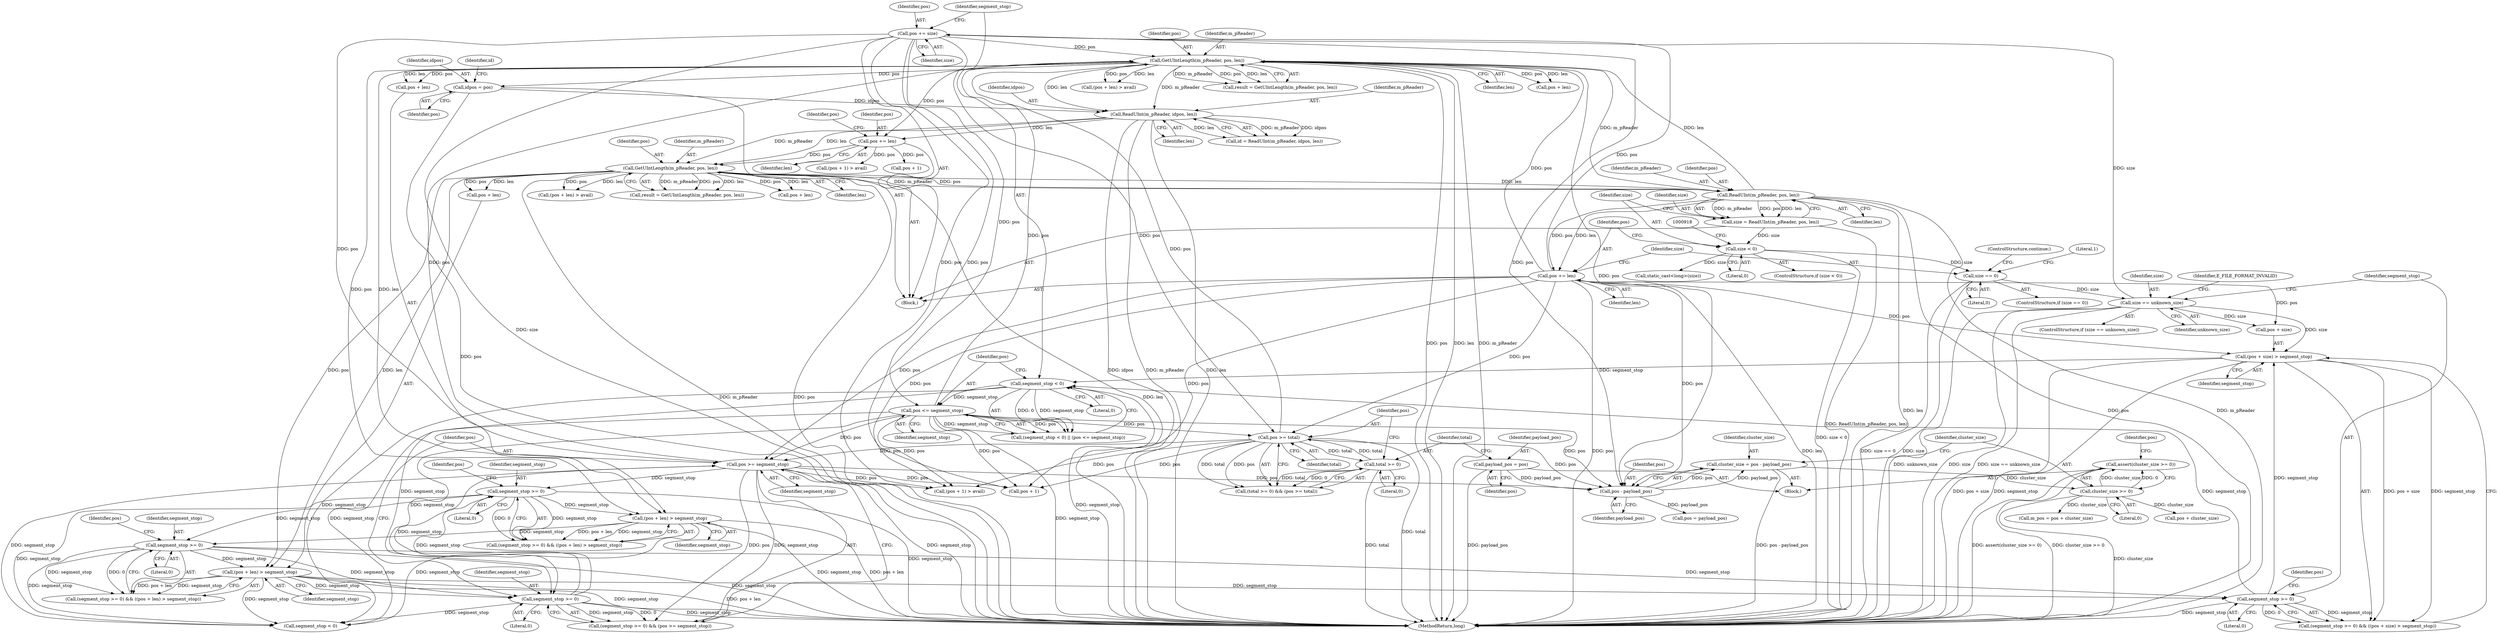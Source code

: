 digraph "0_Android_04839626ed859623901ebd3a5fd483982186b59d_26@API" {
"1000964" [label="(Call,assert(cluster_size >= 0))"];
"1000965" [label="(Call,cluster_size >= 0)"];
"1000959" [label="(Call,cluster_size = pos - payload_pos)"];
"1000961" [label="(Call,pos - payload_pos)"];
"1000948" [label="(Call,pos += size)"];
"1000931" [label="(Call,size == unknown_size)"];
"1000924" [label="(Call,size == 0)"];
"1000913" [label="(Call,size < 0)"];
"1000906" [label="(Call,size = ReadUInt(m_pReader, pos, len))"];
"1000908" [label="(Call,ReadUInt(m_pReader, pos, len))"];
"1000867" [label="(Call,GetUIntLength(m_pReader, pos, len))"];
"1000816" [label="(Call,ReadUInt(m_pReader, idpos, len))"];
"1000771" [label="(Call,GetUIntLength(m_pReader, pos, len))"];
"1000743" [label="(Call,pos >= total)"];
"1000920" [label="(Call,pos += len)"];
"1000956" [label="(Call,pos <= segment_stop)"];
"1000953" [label="(Call,segment_stop < 0)"];
"1000938" [label="(Call,segment_stop >= 0)"];
"1000890" [label="(Call,(pos + len) > segment_stop)"];
"1000887" [label="(Call,segment_stop >= 0)"];
"1000791" [label="(Call,segment_stop >= 0)"];
"1000752" [label="(Call,pos >= segment_stop)"];
"1000749" [label="(Call,segment_stop >= 0)"];
"1000794" [label="(Call,(pos + len) > segment_stop)"];
"1000941" [label="(Call,(pos + size) > segment_stop)"];
"1000740" [label="(Call,total >= 0)"];
"1000810" [label="(Call,idpos = pos)"];
"1000850" [label="(Call,pos += len)"];
"1000733" [label="(Call,payload_pos = pos)"];
"1000939" [label="(Identifier,segment_stop)"];
"1000914" [label="(Identifier,size)"];
"1000811" [label="(Identifier,idpos)"];
"1000810" [label="(Call,idpos = pos)"];
"1000889" [label="(Literal,0)"];
"1000791" [label="(Call,segment_stop >= 0)"];
"1000932" [label="(Identifier,size)"];
"1000909" [label="(Identifier,m_pReader)"];
"1000818" [label="(Identifier,idpos)"];
"1000865" [label="(Call,result = GetUIntLength(m_pReader, pos, len))"];
"1001014" [label="(Call,segment_stop < 0)"];
"1000812" [label="(Identifier,pos)"];
"1000754" [label="(Identifier,segment_stop)"];
"1000959" [label="(Call,cluster_size = pos - payload_pos)"];
"1000967" [label="(Literal,0)"];
"1000886" [label="(Call,(segment_stop >= 0) && ((pos + len) > segment_stop))"];
"1000850" [label="(Call,pos += len)"];
"1000906" [label="(Call,size = ReadUInt(m_pReader, pos, len))"];
"1000956" [label="(Call,pos <= segment_stop)"];
"1000794" [label="(Call,(pos + len) > segment_stop)"];
"1000962" [label="(Identifier,pos)"];
"1000751" [label="(Literal,0)"];
"1000927" [label="(ControlStructure,continue;)"];
"1000748" [label="(Call,(segment_stop >= 0) && (pos >= segment_stop))"];
"1000920" [label="(Call,pos += len)"];
"1000943" [label="(Identifier,pos)"];
"1000790" [label="(Call,(segment_stop >= 0) && ((pos + len) > segment_stop))"];
"1000867" [label="(Call,GetUIntLength(m_pReader, pos, len))"];
"1000938" [label="(Call,segment_stop >= 0)"];
"1000963" [label="(Identifier,payload_pos)"];
"1000868" [label="(Identifier,m_pReader)"];
"1000929" [label="(Literal,1)"];
"1000922" [label="(Identifier,len)"];
"1000952" [label="(Call,(segment_stop < 0) || (pos <= segment_stop))"];
"1001009" [label="(Call,pos + cluster_size)"];
"1000955" [label="(Literal,0)"];
"1000750" [label="(Identifier,segment_stop)"];
"1000948" [label="(Call,pos += size)"];
"1001007" [label="(Call,m_pos = pos + cluster_size)"];
"1000744" [label="(Identifier,pos)"];
"1000772" [label="(Identifier,m_pReader)"];
"1000891" [label="(Call,pos + len)"];
"1000960" [label="(Identifier,cluster_size)"];
"1000945" [label="(Identifier,segment_stop)"];
"1000774" [label="(Identifier,len)"];
"1000913" [label="(Call,size < 0)"];
"1000745" [label="(Identifier,total)"];
"1000899" [label="(Call,pos + len)"];
"1000798" [label="(Identifier,segment_stop)"];
"1000910" [label="(Identifier,pos)"];
"1000961" [label="(Call,pos - payload_pos)"];
"1000739" [label="(Call,(total >= 0) && (pos >= total))"];
"1000757" [label="(Call,(pos + 1) > avail)"];
"1000792" [label="(Identifier,segment_stop)"];
"1000802" [label="(Call,(pos + len) > avail)"];
"1000771" [label="(Call,GetUIntLength(m_pReader, pos, len))"];
"1000740" [label="(Call,total >= 0)"];
"1000735" [label="(Identifier,pos)"];
"1001022" [label="(MethodReturn,long)"];
"1000921" [label="(Identifier,pos)"];
"1000935" [label="(Identifier,E_FILE_FORMAT_INVALID)"];
"1000925" [label="(Identifier,size)"];
"1000856" [label="(Identifier,pos)"];
"1000957" [label="(Identifier,pos)"];
"1000737" [label="(Block,)"];
"1000870" [label="(Identifier,len)"];
"1000954" [label="(Identifier,segment_stop)"];
"1000793" [label="(Literal,0)"];
"1000966" [label="(Identifier,cluster_size)"];
"1000888" [label="(Identifier,segment_stop)"];
"1000741" [label="(Identifier,total)"];
"1000898" [label="(Call,(pos + len) > avail)"];
"1000819" [label="(Identifier,len)"];
"1000937" [label="(Call,(segment_stop >= 0) && ((pos + size) > segment_stop))"];
"1000731" [label="(Block,)"];
"1000907" [label="(Identifier,size)"];
"1000758" [label="(Call,pos + 1)"];
"1000933" [label="(Identifier,unknown_size)"];
"1000968" [label="(Call,pos = payload_pos)"];
"1000964" [label="(Call,assert(cluster_size >= 0))"];
"1000931" [label="(Call,size == unknown_size)"];
"1000949" [label="(Identifier,pos)"];
"1000892" [label="(Identifier,pos)"];
"1000796" [label="(Identifier,pos)"];
"1000815" [label="(Identifier,id)"];
"1000852" [label="(Identifier,len)"];
"1000816" [label="(Call,ReadUInt(m_pReader, idpos, len))"];
"1000795" [label="(Call,pos + len)"];
"1000950" [label="(Identifier,size)"];
"1000965" [label="(Call,cluster_size >= 0)"];
"1000851" [label="(Identifier,pos)"];
"1000894" [label="(Identifier,segment_stop)"];
"1000912" [label="(ControlStructure,if (size < 0))"];
"1000869" [label="(Identifier,pos)"];
"1000855" [label="(Call,pos + 1)"];
"1000930" [label="(ControlStructure,if (size == unknown_size))"];
"1000923" [label="(ControlStructure,if (size == 0))"];
"1000752" [label="(Call,pos >= segment_stop)"];
"1000769" [label="(Call,result = GetUIntLength(m_pReader, pos, len))"];
"1000817" [label="(Identifier,m_pReader)"];
"1000969" [label="(Identifier,pos)"];
"1000749" [label="(Call,segment_stop >= 0)"];
"1000958" [label="(Identifier,segment_stop)"];
"1000803" [label="(Call,pos + len)"];
"1000733" [label="(Call,payload_pos = pos)"];
"1000953" [label="(Call,segment_stop < 0)"];
"1000911" [label="(Identifier,len)"];
"1000940" [label="(Literal,0)"];
"1000734" [label="(Identifier,payload_pos)"];
"1000942" [label="(Call,pos + size)"];
"1000917" [label="(Call,static_cast<long>(size))"];
"1000814" [label="(Call,id = ReadUInt(m_pReader, idpos, len))"];
"1000743" [label="(Call,pos >= total)"];
"1000753" [label="(Identifier,pos)"];
"1000908" [label="(Call,ReadUInt(m_pReader, pos, len))"];
"1000924" [label="(Call,size == 0)"];
"1000941" [label="(Call,(pos + size) > segment_stop)"];
"1000915" [label="(Literal,0)"];
"1000773" [label="(Identifier,pos)"];
"1000890" [label="(Call,(pos + len) > segment_stop)"];
"1000926" [label="(Literal,0)"];
"1000742" [label="(Literal,0)"];
"1000887" [label="(Call,segment_stop >= 0)"];
"1000854" [label="(Call,(pos + 1) > avail)"];
"1000964" -> "1000731"  [label="AST: "];
"1000964" -> "1000965"  [label="CFG: "];
"1000965" -> "1000964"  [label="AST: "];
"1000969" -> "1000964"  [label="CFG: "];
"1000964" -> "1001022"  [label="DDG: cluster_size >= 0"];
"1000964" -> "1001022"  [label="DDG: assert(cluster_size >= 0)"];
"1000965" -> "1000964"  [label="DDG: cluster_size"];
"1000965" -> "1000964"  [label="DDG: 0"];
"1000965" -> "1000967"  [label="CFG: "];
"1000966" -> "1000965"  [label="AST: "];
"1000967" -> "1000965"  [label="AST: "];
"1000965" -> "1001022"  [label="DDG: cluster_size"];
"1000959" -> "1000965"  [label="DDG: cluster_size"];
"1000965" -> "1001007"  [label="DDG: cluster_size"];
"1000965" -> "1001009"  [label="DDG: cluster_size"];
"1000959" -> "1000731"  [label="AST: "];
"1000959" -> "1000961"  [label="CFG: "];
"1000960" -> "1000959"  [label="AST: "];
"1000961" -> "1000959"  [label="AST: "];
"1000966" -> "1000959"  [label="CFG: "];
"1000959" -> "1001022"  [label="DDG: pos - payload_pos"];
"1000961" -> "1000959"  [label="DDG: pos"];
"1000961" -> "1000959"  [label="DDG: payload_pos"];
"1000961" -> "1000963"  [label="CFG: "];
"1000962" -> "1000961"  [label="AST: "];
"1000963" -> "1000961"  [label="AST: "];
"1000948" -> "1000961"  [label="DDG: pos"];
"1000743" -> "1000961"  [label="DDG: pos"];
"1000920" -> "1000961"  [label="DDG: pos"];
"1000956" -> "1000961"  [label="DDG: pos"];
"1000752" -> "1000961"  [label="DDG: pos"];
"1000771" -> "1000961"  [label="DDG: pos"];
"1000733" -> "1000961"  [label="DDG: payload_pos"];
"1000961" -> "1000968"  [label="DDG: payload_pos"];
"1000948" -> "1000737"  [label="AST: "];
"1000948" -> "1000950"  [label="CFG: "];
"1000949" -> "1000948"  [label="AST: "];
"1000950" -> "1000948"  [label="AST: "];
"1000954" -> "1000948"  [label="CFG: "];
"1000948" -> "1001022"  [label="DDG: size"];
"1000948" -> "1000743"  [label="DDG: pos"];
"1000948" -> "1000752"  [label="DDG: pos"];
"1000948" -> "1000757"  [label="DDG: pos"];
"1000948" -> "1000758"  [label="DDG: pos"];
"1000948" -> "1000771"  [label="DDG: pos"];
"1000931" -> "1000948"  [label="DDG: size"];
"1000920" -> "1000948"  [label="DDG: pos"];
"1000948" -> "1000956"  [label="DDG: pos"];
"1000931" -> "1000930"  [label="AST: "];
"1000931" -> "1000933"  [label="CFG: "];
"1000932" -> "1000931"  [label="AST: "];
"1000933" -> "1000931"  [label="AST: "];
"1000935" -> "1000931"  [label="CFG: "];
"1000939" -> "1000931"  [label="CFG: "];
"1000931" -> "1001022"  [label="DDG: unknown_size"];
"1000931" -> "1001022"  [label="DDG: size"];
"1000931" -> "1001022"  [label="DDG: size == unknown_size"];
"1000924" -> "1000931"  [label="DDG: size"];
"1000931" -> "1000941"  [label="DDG: size"];
"1000931" -> "1000942"  [label="DDG: size"];
"1000924" -> "1000923"  [label="AST: "];
"1000924" -> "1000926"  [label="CFG: "];
"1000925" -> "1000924"  [label="AST: "];
"1000926" -> "1000924"  [label="AST: "];
"1000927" -> "1000924"  [label="CFG: "];
"1000929" -> "1000924"  [label="CFG: "];
"1000924" -> "1001022"  [label="DDG: size"];
"1000924" -> "1001022"  [label="DDG: size == 0"];
"1000913" -> "1000924"  [label="DDG: size"];
"1000913" -> "1000912"  [label="AST: "];
"1000913" -> "1000915"  [label="CFG: "];
"1000914" -> "1000913"  [label="AST: "];
"1000915" -> "1000913"  [label="AST: "];
"1000918" -> "1000913"  [label="CFG: "];
"1000921" -> "1000913"  [label="CFG: "];
"1000913" -> "1001022"  [label="DDG: size < 0"];
"1000906" -> "1000913"  [label="DDG: size"];
"1000913" -> "1000917"  [label="DDG: size"];
"1000906" -> "1000737"  [label="AST: "];
"1000906" -> "1000908"  [label="CFG: "];
"1000907" -> "1000906"  [label="AST: "];
"1000908" -> "1000906"  [label="AST: "];
"1000914" -> "1000906"  [label="CFG: "];
"1000906" -> "1001022"  [label="DDG: ReadUInt(m_pReader, pos, len)"];
"1000908" -> "1000906"  [label="DDG: m_pReader"];
"1000908" -> "1000906"  [label="DDG: pos"];
"1000908" -> "1000906"  [label="DDG: len"];
"1000908" -> "1000911"  [label="CFG: "];
"1000909" -> "1000908"  [label="AST: "];
"1000910" -> "1000908"  [label="AST: "];
"1000911" -> "1000908"  [label="AST: "];
"1000908" -> "1001022"  [label="DDG: len"];
"1000908" -> "1001022"  [label="DDG: pos"];
"1000908" -> "1001022"  [label="DDG: m_pReader"];
"1000908" -> "1000771"  [label="DDG: m_pReader"];
"1000908" -> "1000771"  [label="DDG: len"];
"1000867" -> "1000908"  [label="DDG: m_pReader"];
"1000867" -> "1000908"  [label="DDG: pos"];
"1000867" -> "1000908"  [label="DDG: len"];
"1000908" -> "1000920"  [label="DDG: len"];
"1000908" -> "1000920"  [label="DDG: pos"];
"1000867" -> "1000865"  [label="AST: "];
"1000867" -> "1000870"  [label="CFG: "];
"1000868" -> "1000867"  [label="AST: "];
"1000869" -> "1000867"  [label="AST: "];
"1000870" -> "1000867"  [label="AST: "];
"1000865" -> "1000867"  [label="CFG: "];
"1000867" -> "1001022"  [label="DDG: len"];
"1000867" -> "1001022"  [label="DDG: m_pReader"];
"1000867" -> "1001022"  [label="DDG: pos"];
"1000867" -> "1000865"  [label="DDG: m_pReader"];
"1000867" -> "1000865"  [label="DDG: pos"];
"1000867" -> "1000865"  [label="DDG: len"];
"1000816" -> "1000867"  [label="DDG: m_pReader"];
"1000816" -> "1000867"  [label="DDG: len"];
"1000850" -> "1000867"  [label="DDG: pos"];
"1000867" -> "1000890"  [label="DDG: pos"];
"1000867" -> "1000890"  [label="DDG: len"];
"1000867" -> "1000891"  [label="DDG: pos"];
"1000867" -> "1000891"  [label="DDG: len"];
"1000867" -> "1000898"  [label="DDG: pos"];
"1000867" -> "1000898"  [label="DDG: len"];
"1000867" -> "1000899"  [label="DDG: pos"];
"1000867" -> "1000899"  [label="DDG: len"];
"1000816" -> "1000814"  [label="AST: "];
"1000816" -> "1000819"  [label="CFG: "];
"1000817" -> "1000816"  [label="AST: "];
"1000818" -> "1000816"  [label="AST: "];
"1000819" -> "1000816"  [label="AST: "];
"1000814" -> "1000816"  [label="CFG: "];
"1000816" -> "1001022"  [label="DDG: idpos"];
"1000816" -> "1001022"  [label="DDG: m_pReader"];
"1000816" -> "1001022"  [label="DDG: len"];
"1000816" -> "1000814"  [label="DDG: m_pReader"];
"1000816" -> "1000814"  [label="DDG: idpos"];
"1000816" -> "1000814"  [label="DDG: len"];
"1000771" -> "1000816"  [label="DDG: m_pReader"];
"1000771" -> "1000816"  [label="DDG: len"];
"1000810" -> "1000816"  [label="DDG: idpos"];
"1000816" -> "1000850"  [label="DDG: len"];
"1000771" -> "1000769"  [label="AST: "];
"1000771" -> "1000774"  [label="CFG: "];
"1000772" -> "1000771"  [label="AST: "];
"1000773" -> "1000771"  [label="AST: "];
"1000774" -> "1000771"  [label="AST: "];
"1000769" -> "1000771"  [label="CFG: "];
"1000771" -> "1001022"  [label="DDG: pos"];
"1000771" -> "1001022"  [label="DDG: len"];
"1000771" -> "1001022"  [label="DDG: m_pReader"];
"1000771" -> "1000769"  [label="DDG: m_pReader"];
"1000771" -> "1000769"  [label="DDG: pos"];
"1000771" -> "1000769"  [label="DDG: len"];
"1000743" -> "1000771"  [label="DDG: pos"];
"1000920" -> "1000771"  [label="DDG: pos"];
"1000956" -> "1000771"  [label="DDG: pos"];
"1000752" -> "1000771"  [label="DDG: pos"];
"1000771" -> "1000794"  [label="DDG: pos"];
"1000771" -> "1000794"  [label="DDG: len"];
"1000771" -> "1000795"  [label="DDG: pos"];
"1000771" -> "1000795"  [label="DDG: len"];
"1000771" -> "1000802"  [label="DDG: pos"];
"1000771" -> "1000802"  [label="DDG: len"];
"1000771" -> "1000803"  [label="DDG: pos"];
"1000771" -> "1000803"  [label="DDG: len"];
"1000771" -> "1000810"  [label="DDG: pos"];
"1000771" -> "1000850"  [label="DDG: pos"];
"1000743" -> "1000739"  [label="AST: "];
"1000743" -> "1000745"  [label="CFG: "];
"1000744" -> "1000743"  [label="AST: "];
"1000745" -> "1000743"  [label="AST: "];
"1000739" -> "1000743"  [label="CFG: "];
"1000743" -> "1001022"  [label="DDG: total"];
"1000743" -> "1000740"  [label="DDG: total"];
"1000743" -> "1000739"  [label="DDG: pos"];
"1000743" -> "1000739"  [label="DDG: total"];
"1000920" -> "1000743"  [label="DDG: pos"];
"1000956" -> "1000743"  [label="DDG: pos"];
"1000740" -> "1000743"  [label="DDG: total"];
"1000743" -> "1000752"  [label="DDG: pos"];
"1000743" -> "1000757"  [label="DDG: pos"];
"1000743" -> "1000758"  [label="DDG: pos"];
"1000920" -> "1000737"  [label="AST: "];
"1000920" -> "1000922"  [label="CFG: "];
"1000921" -> "1000920"  [label="AST: "];
"1000922" -> "1000920"  [label="AST: "];
"1000925" -> "1000920"  [label="CFG: "];
"1000920" -> "1001022"  [label="DDG: pos"];
"1000920" -> "1001022"  [label="DDG: len"];
"1000920" -> "1000752"  [label="DDG: pos"];
"1000920" -> "1000757"  [label="DDG: pos"];
"1000920" -> "1000758"  [label="DDG: pos"];
"1000920" -> "1000941"  [label="DDG: pos"];
"1000920" -> "1000942"  [label="DDG: pos"];
"1000956" -> "1000952"  [label="AST: "];
"1000956" -> "1000958"  [label="CFG: "];
"1000957" -> "1000956"  [label="AST: "];
"1000958" -> "1000956"  [label="AST: "];
"1000952" -> "1000956"  [label="CFG: "];
"1000956" -> "1001022"  [label="DDG: segment_stop"];
"1000956" -> "1000749"  [label="DDG: segment_stop"];
"1000956" -> "1000752"  [label="DDG: pos"];
"1000956" -> "1000757"  [label="DDG: pos"];
"1000956" -> "1000758"  [label="DDG: pos"];
"1000956" -> "1000952"  [label="DDG: pos"];
"1000956" -> "1000952"  [label="DDG: segment_stop"];
"1000953" -> "1000956"  [label="DDG: segment_stop"];
"1000956" -> "1001014"  [label="DDG: segment_stop"];
"1000953" -> "1000952"  [label="AST: "];
"1000953" -> "1000955"  [label="CFG: "];
"1000954" -> "1000953"  [label="AST: "];
"1000955" -> "1000953"  [label="AST: "];
"1000957" -> "1000953"  [label="CFG: "];
"1000952" -> "1000953"  [label="CFG: "];
"1000953" -> "1001022"  [label="DDG: segment_stop"];
"1000953" -> "1000749"  [label="DDG: segment_stop"];
"1000953" -> "1000952"  [label="DDG: segment_stop"];
"1000953" -> "1000952"  [label="DDG: 0"];
"1000938" -> "1000953"  [label="DDG: segment_stop"];
"1000941" -> "1000953"  [label="DDG: segment_stop"];
"1000953" -> "1001014"  [label="DDG: segment_stop"];
"1000938" -> "1000937"  [label="AST: "];
"1000938" -> "1000940"  [label="CFG: "];
"1000939" -> "1000938"  [label="AST: "];
"1000940" -> "1000938"  [label="AST: "];
"1000943" -> "1000938"  [label="CFG: "];
"1000937" -> "1000938"  [label="CFG: "];
"1000938" -> "1001022"  [label="DDG: segment_stop"];
"1000938" -> "1000937"  [label="DDG: segment_stop"];
"1000938" -> "1000937"  [label="DDG: 0"];
"1000890" -> "1000938"  [label="DDG: segment_stop"];
"1000887" -> "1000938"  [label="DDG: segment_stop"];
"1000938" -> "1000941"  [label="DDG: segment_stop"];
"1000890" -> "1000886"  [label="AST: "];
"1000890" -> "1000894"  [label="CFG: "];
"1000891" -> "1000890"  [label="AST: "];
"1000894" -> "1000890"  [label="AST: "];
"1000886" -> "1000890"  [label="CFG: "];
"1000890" -> "1001022"  [label="DDG: pos + len"];
"1000890" -> "1001022"  [label="DDG: segment_stop"];
"1000890" -> "1000749"  [label="DDG: segment_stop"];
"1000890" -> "1000886"  [label="DDG: pos + len"];
"1000890" -> "1000886"  [label="DDG: segment_stop"];
"1000887" -> "1000890"  [label="DDG: segment_stop"];
"1000890" -> "1001014"  [label="DDG: segment_stop"];
"1000887" -> "1000886"  [label="AST: "];
"1000887" -> "1000889"  [label="CFG: "];
"1000888" -> "1000887"  [label="AST: "];
"1000889" -> "1000887"  [label="AST: "];
"1000892" -> "1000887"  [label="CFG: "];
"1000886" -> "1000887"  [label="CFG: "];
"1000887" -> "1001022"  [label="DDG: segment_stop"];
"1000887" -> "1000749"  [label="DDG: segment_stop"];
"1000887" -> "1000886"  [label="DDG: segment_stop"];
"1000887" -> "1000886"  [label="DDG: 0"];
"1000791" -> "1000887"  [label="DDG: segment_stop"];
"1000794" -> "1000887"  [label="DDG: segment_stop"];
"1000887" -> "1001014"  [label="DDG: segment_stop"];
"1000791" -> "1000790"  [label="AST: "];
"1000791" -> "1000793"  [label="CFG: "];
"1000792" -> "1000791"  [label="AST: "];
"1000793" -> "1000791"  [label="AST: "];
"1000796" -> "1000791"  [label="CFG: "];
"1000790" -> "1000791"  [label="CFG: "];
"1000791" -> "1001022"  [label="DDG: segment_stop"];
"1000791" -> "1000790"  [label="DDG: segment_stop"];
"1000791" -> "1000790"  [label="DDG: 0"];
"1000752" -> "1000791"  [label="DDG: segment_stop"];
"1000749" -> "1000791"  [label="DDG: segment_stop"];
"1000791" -> "1000794"  [label="DDG: segment_stop"];
"1000791" -> "1001014"  [label="DDG: segment_stop"];
"1000752" -> "1000748"  [label="AST: "];
"1000752" -> "1000754"  [label="CFG: "];
"1000753" -> "1000752"  [label="AST: "];
"1000754" -> "1000752"  [label="AST: "];
"1000748" -> "1000752"  [label="CFG: "];
"1000752" -> "1001022"  [label="DDG: segment_stop"];
"1000752" -> "1000748"  [label="DDG: pos"];
"1000752" -> "1000748"  [label="DDG: segment_stop"];
"1000749" -> "1000752"  [label="DDG: segment_stop"];
"1000752" -> "1000757"  [label="DDG: pos"];
"1000752" -> "1000758"  [label="DDG: pos"];
"1000752" -> "1001014"  [label="DDG: segment_stop"];
"1000749" -> "1000748"  [label="AST: "];
"1000749" -> "1000751"  [label="CFG: "];
"1000750" -> "1000749"  [label="AST: "];
"1000751" -> "1000749"  [label="AST: "];
"1000753" -> "1000749"  [label="CFG: "];
"1000748" -> "1000749"  [label="CFG: "];
"1000749" -> "1001022"  [label="DDG: segment_stop"];
"1000749" -> "1000748"  [label="DDG: segment_stop"];
"1000749" -> "1000748"  [label="DDG: 0"];
"1000749" -> "1001014"  [label="DDG: segment_stop"];
"1000794" -> "1000790"  [label="AST: "];
"1000794" -> "1000798"  [label="CFG: "];
"1000795" -> "1000794"  [label="AST: "];
"1000798" -> "1000794"  [label="AST: "];
"1000790" -> "1000794"  [label="CFG: "];
"1000794" -> "1001022"  [label="DDG: pos + len"];
"1000794" -> "1001022"  [label="DDG: segment_stop"];
"1000794" -> "1000790"  [label="DDG: pos + len"];
"1000794" -> "1000790"  [label="DDG: segment_stop"];
"1000794" -> "1001014"  [label="DDG: segment_stop"];
"1000941" -> "1000937"  [label="AST: "];
"1000941" -> "1000945"  [label="CFG: "];
"1000942" -> "1000941"  [label="AST: "];
"1000945" -> "1000941"  [label="AST: "];
"1000937" -> "1000941"  [label="CFG: "];
"1000941" -> "1001022"  [label="DDG: pos + size"];
"1000941" -> "1001022"  [label="DDG: segment_stop"];
"1000941" -> "1000937"  [label="DDG: pos + size"];
"1000941" -> "1000937"  [label="DDG: segment_stop"];
"1000740" -> "1000739"  [label="AST: "];
"1000740" -> "1000742"  [label="CFG: "];
"1000741" -> "1000740"  [label="AST: "];
"1000742" -> "1000740"  [label="AST: "];
"1000744" -> "1000740"  [label="CFG: "];
"1000739" -> "1000740"  [label="CFG: "];
"1000740" -> "1001022"  [label="DDG: total"];
"1000740" -> "1000739"  [label="DDG: total"];
"1000740" -> "1000739"  [label="DDG: 0"];
"1000810" -> "1000737"  [label="AST: "];
"1000810" -> "1000812"  [label="CFG: "];
"1000811" -> "1000810"  [label="AST: "];
"1000812" -> "1000810"  [label="AST: "];
"1000815" -> "1000810"  [label="CFG: "];
"1000810" -> "1001022"  [label="DDG: pos"];
"1000850" -> "1000737"  [label="AST: "];
"1000850" -> "1000852"  [label="CFG: "];
"1000851" -> "1000850"  [label="AST: "];
"1000852" -> "1000850"  [label="AST: "];
"1000856" -> "1000850"  [label="CFG: "];
"1000850" -> "1000854"  [label="DDG: pos"];
"1000850" -> "1000855"  [label="DDG: pos"];
"1000733" -> "1000731"  [label="AST: "];
"1000733" -> "1000735"  [label="CFG: "];
"1000734" -> "1000733"  [label="AST: "];
"1000735" -> "1000733"  [label="AST: "];
"1000741" -> "1000733"  [label="CFG: "];
"1000733" -> "1001022"  [label="DDG: payload_pos"];
}
